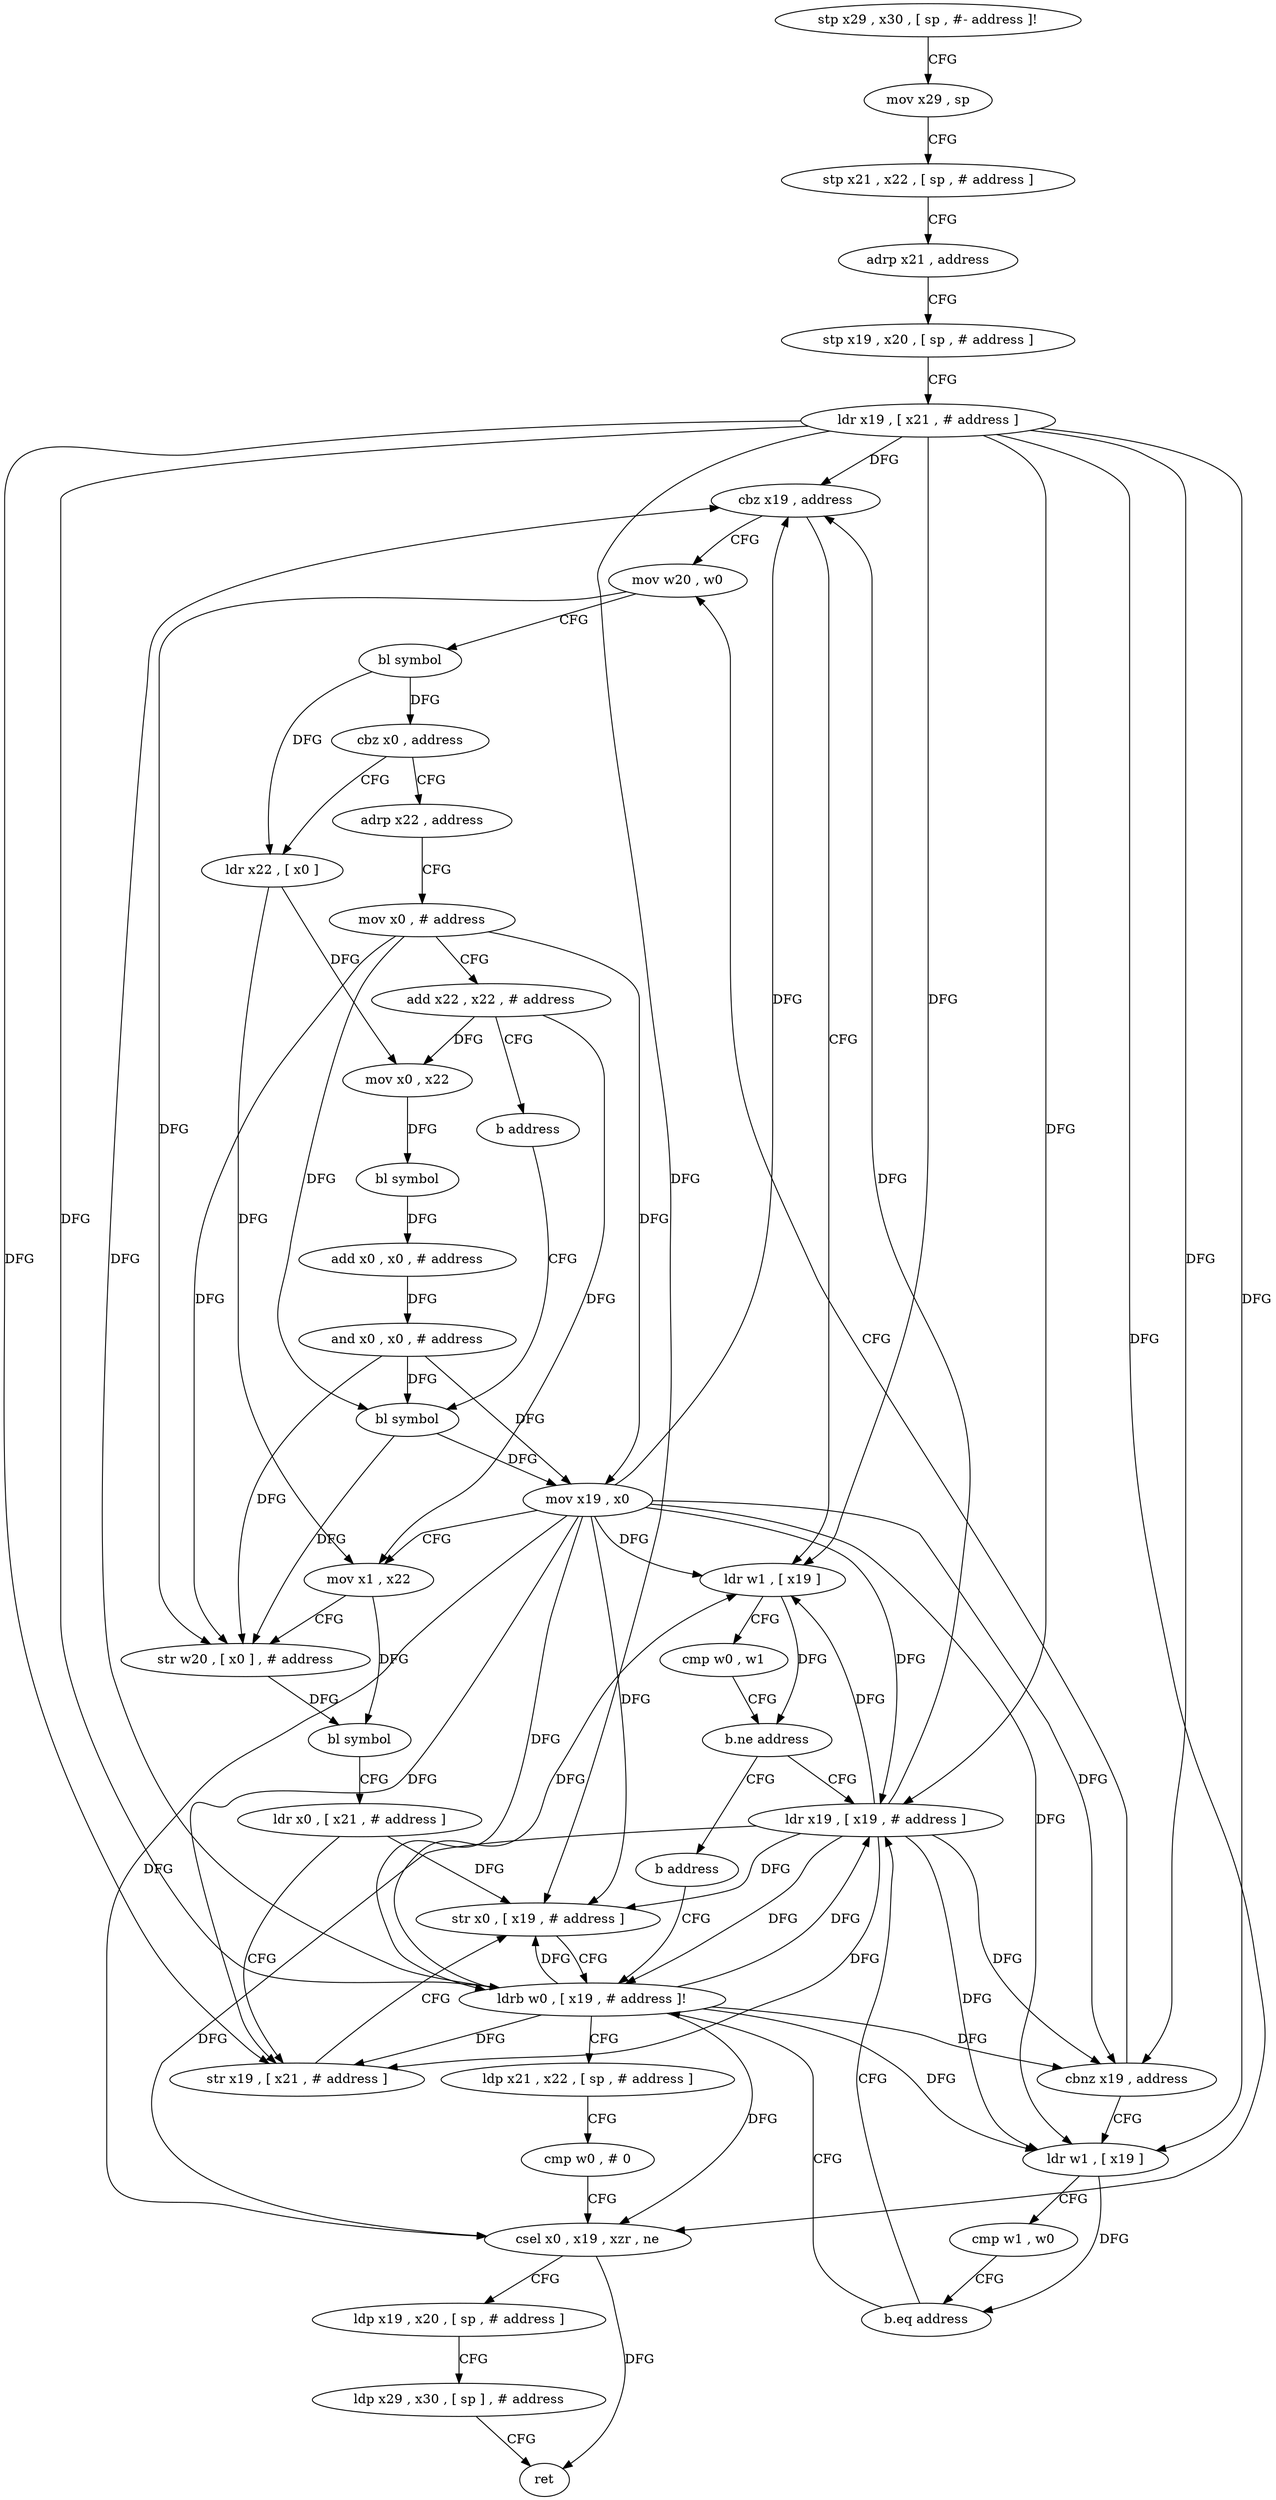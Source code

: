 digraph "func" {
"4288960" [label = "stp x29 , x30 , [ sp , #- address ]!" ]
"4288964" [label = "mov x29 , sp" ]
"4288968" [label = "stp x21 , x22 , [ sp , # address ]" ]
"4288972" [label = "adrp x21 , address" ]
"4288976" [label = "stp x19 , x20 , [ sp , # address ]" ]
"4288980" [label = "ldr x19 , [ x21 , # address ]" ]
"4288984" [label = "cbz x19 , address" ]
"4289028" [label = "mov w20 , w0" ]
"4288988" [label = "ldr w1 , [ x19 ]" ]
"4289032" [label = "bl symbol" ]
"4289036" [label = "cbz x0 , address" ]
"4289120" [label = "adrp x22 , address" ]
"4289040" [label = "ldr x22 , [ x0 ]" ]
"4288992" [label = "cmp w0 , w1" ]
"4288996" [label = "b.ne address" ]
"4289020" [label = "ldr x19 , [ x19 , # address ]" ]
"4289000" [label = "b address" ]
"4289124" [label = "mov x0 , # address" ]
"4289128" [label = "add x22 , x22 , # address" ]
"4289132" [label = "b address" ]
"4289060" [label = "bl symbol" ]
"4289044" [label = "mov x0 , x22" ]
"4289048" [label = "bl symbol" ]
"4289052" [label = "add x0 , x0 , # address" ]
"4289056" [label = "and x0 , x0 , # address" ]
"4289024" [label = "cbnz x19 , address" ]
"4289008" [label = "ldr w1 , [ x19 ]" ]
"4289092" [label = "ldrb w0 , [ x19 , # address ]!" ]
"4289064" [label = "mov x19 , x0" ]
"4289068" [label = "mov x1 , x22" ]
"4289072" [label = "str w20 , [ x0 ] , # address" ]
"4289076" [label = "bl symbol" ]
"4289080" [label = "ldr x0 , [ x21 , # address ]" ]
"4289084" [label = "str x19 , [ x21 , # address ]" ]
"4289088" [label = "str x0 , [ x19 , # address ]" ]
"4289012" [label = "cmp w1 , w0" ]
"4289016" [label = "b.eq address" ]
"4289096" [label = "ldp x21 , x22 , [ sp , # address ]" ]
"4289100" [label = "cmp w0 , # 0" ]
"4289104" [label = "csel x0 , x19 , xzr , ne" ]
"4289108" [label = "ldp x19 , x20 , [ sp , # address ]" ]
"4289112" [label = "ldp x29 , x30 , [ sp ] , # address" ]
"4289116" [label = "ret" ]
"4288960" -> "4288964" [ label = "CFG" ]
"4288964" -> "4288968" [ label = "CFG" ]
"4288968" -> "4288972" [ label = "CFG" ]
"4288972" -> "4288976" [ label = "CFG" ]
"4288976" -> "4288980" [ label = "CFG" ]
"4288980" -> "4288984" [ label = "DFG" ]
"4288980" -> "4288988" [ label = "DFG" ]
"4288980" -> "4289020" [ label = "DFG" ]
"4288980" -> "4289024" [ label = "DFG" ]
"4288980" -> "4289084" [ label = "DFG" ]
"4288980" -> "4289088" [ label = "DFG" ]
"4288980" -> "4289008" [ label = "DFG" ]
"4288980" -> "4289092" [ label = "DFG" ]
"4288980" -> "4289104" [ label = "DFG" ]
"4288984" -> "4289028" [ label = "CFG" ]
"4288984" -> "4288988" [ label = "CFG" ]
"4289028" -> "4289032" [ label = "CFG" ]
"4289028" -> "4289072" [ label = "DFG" ]
"4288988" -> "4288992" [ label = "CFG" ]
"4288988" -> "4288996" [ label = "DFG" ]
"4289032" -> "4289036" [ label = "DFG" ]
"4289032" -> "4289040" [ label = "DFG" ]
"4289036" -> "4289120" [ label = "CFG" ]
"4289036" -> "4289040" [ label = "CFG" ]
"4289120" -> "4289124" [ label = "CFG" ]
"4289040" -> "4289044" [ label = "DFG" ]
"4289040" -> "4289068" [ label = "DFG" ]
"4288992" -> "4288996" [ label = "CFG" ]
"4288996" -> "4289020" [ label = "CFG" ]
"4288996" -> "4289000" [ label = "CFG" ]
"4289020" -> "4289024" [ label = "DFG" ]
"4289020" -> "4288984" [ label = "DFG" ]
"4289020" -> "4288988" [ label = "DFG" ]
"4289020" -> "4289084" [ label = "DFG" ]
"4289020" -> "4289088" [ label = "DFG" ]
"4289020" -> "4289008" [ label = "DFG" ]
"4289020" -> "4289092" [ label = "DFG" ]
"4289020" -> "4289104" [ label = "DFG" ]
"4289000" -> "4289092" [ label = "CFG" ]
"4289124" -> "4289128" [ label = "CFG" ]
"4289124" -> "4289060" [ label = "DFG" ]
"4289124" -> "4289064" [ label = "DFG" ]
"4289124" -> "4289072" [ label = "DFG" ]
"4289128" -> "4289132" [ label = "CFG" ]
"4289128" -> "4289044" [ label = "DFG" ]
"4289128" -> "4289068" [ label = "DFG" ]
"4289132" -> "4289060" [ label = "CFG" ]
"4289060" -> "4289064" [ label = "DFG" ]
"4289060" -> "4289072" [ label = "DFG" ]
"4289044" -> "4289048" [ label = "DFG" ]
"4289048" -> "4289052" [ label = "DFG" ]
"4289052" -> "4289056" [ label = "DFG" ]
"4289056" -> "4289060" [ label = "DFG" ]
"4289056" -> "4289064" [ label = "DFG" ]
"4289056" -> "4289072" [ label = "DFG" ]
"4289024" -> "4289008" [ label = "CFG" ]
"4289024" -> "4289028" [ label = "CFG" ]
"4289008" -> "4289012" [ label = "CFG" ]
"4289008" -> "4289016" [ label = "DFG" ]
"4289092" -> "4289096" [ label = "CFG" ]
"4289092" -> "4288984" [ label = "DFG" ]
"4289092" -> "4288988" [ label = "DFG" ]
"4289092" -> "4289020" [ label = "DFG" ]
"4289092" -> "4289024" [ label = "DFG" ]
"4289092" -> "4289084" [ label = "DFG" ]
"4289092" -> "4289008" [ label = "DFG" ]
"4289092" -> "4289088" [ label = "DFG" ]
"4289092" -> "4289104" [ label = "DFG" ]
"4289064" -> "4289068" [ label = "CFG" ]
"4289064" -> "4288984" [ label = "DFG" ]
"4289064" -> "4288988" [ label = "DFG" ]
"4289064" -> "4289020" [ label = "DFG" ]
"4289064" -> "4289024" [ label = "DFG" ]
"4289064" -> "4289084" [ label = "DFG" ]
"4289064" -> "4289088" [ label = "DFG" ]
"4289064" -> "4289008" [ label = "DFG" ]
"4289064" -> "4289092" [ label = "DFG" ]
"4289064" -> "4289104" [ label = "DFG" ]
"4289068" -> "4289072" [ label = "CFG" ]
"4289068" -> "4289076" [ label = "DFG" ]
"4289072" -> "4289076" [ label = "DFG" ]
"4289076" -> "4289080" [ label = "CFG" ]
"4289080" -> "4289084" [ label = "CFG" ]
"4289080" -> "4289088" [ label = "DFG" ]
"4289084" -> "4289088" [ label = "CFG" ]
"4289088" -> "4289092" [ label = "CFG" ]
"4289012" -> "4289016" [ label = "CFG" ]
"4289016" -> "4289092" [ label = "CFG" ]
"4289016" -> "4289020" [ label = "CFG" ]
"4289096" -> "4289100" [ label = "CFG" ]
"4289100" -> "4289104" [ label = "CFG" ]
"4289104" -> "4289108" [ label = "CFG" ]
"4289104" -> "4289116" [ label = "DFG" ]
"4289108" -> "4289112" [ label = "CFG" ]
"4289112" -> "4289116" [ label = "CFG" ]
}
